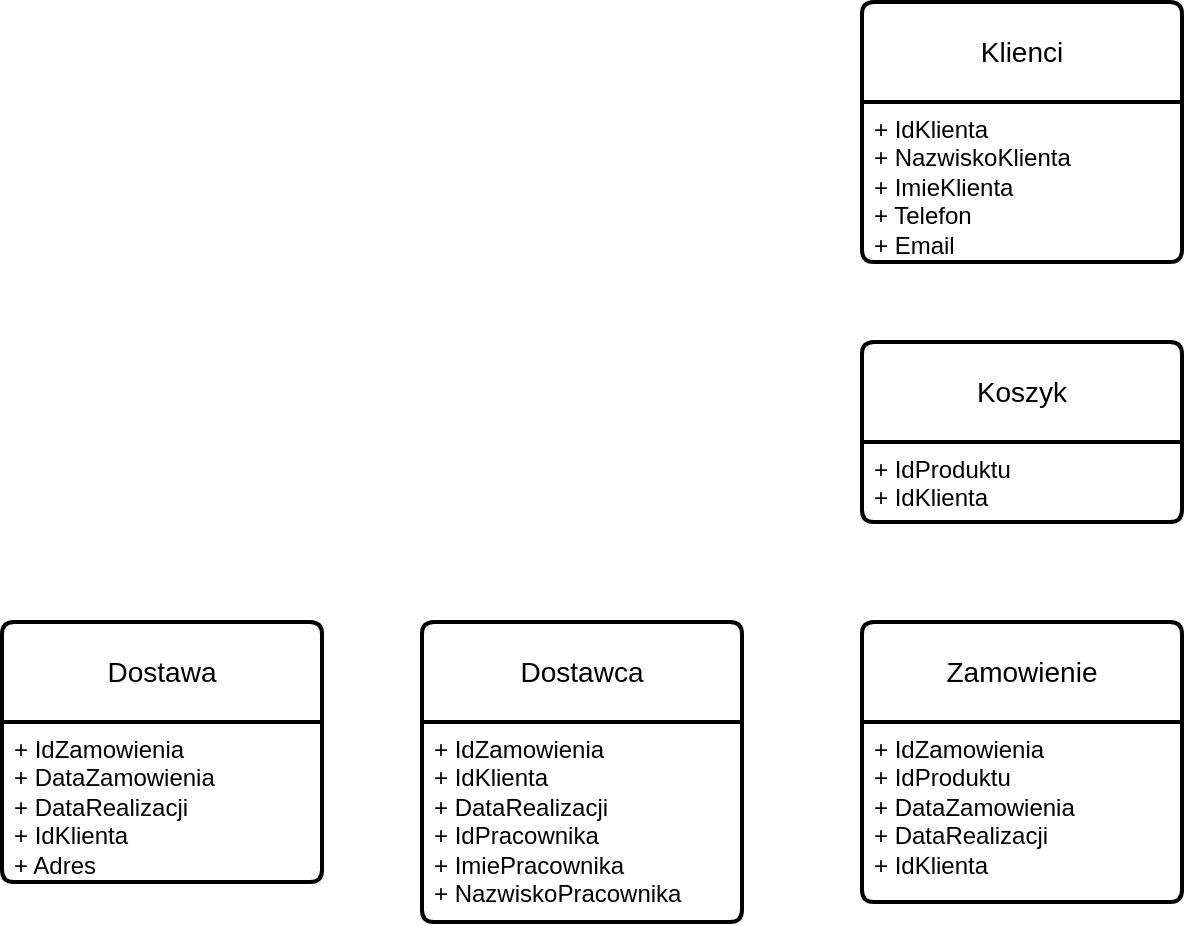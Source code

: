 <mxfile version="24.2.3" type="github">
  <diagram name="Strona-1" id="WkVspHhACQMJAxJm_E4U">
    <mxGraphModel dx="815" dy="468" grid="1" gridSize="10" guides="1" tooltips="1" connect="1" arrows="1" fold="1" page="1" pageScale="1" pageWidth="827" pageHeight="1169" math="0" shadow="0">
      <root>
        <mxCell id="0" />
        <mxCell id="1" parent="0" />
        <mxCell id="b4jzPHKlk284ow4nICsr-26" value="Zamowienie" style="swimlane;childLayout=stackLayout;horizontal=1;startSize=50;horizontalStack=0;rounded=1;fontSize=14;fontStyle=0;strokeWidth=2;resizeParent=0;resizeLast=1;shadow=0;dashed=0;align=center;arcSize=4;whiteSpace=wrap;html=1;" vertex="1" parent="1">
          <mxGeometry x="570" y="410" width="160" height="140" as="geometry" />
        </mxCell>
        <mxCell id="b4jzPHKlk284ow4nICsr-27" value="+ IdZamowienia&lt;div&gt;+ IdProduktu&lt;br&gt;+ DataZamowienia&lt;br&gt;+ DataRealizacji&lt;div&gt;+ IdKlienta&lt;/div&gt;&lt;/div&gt;" style="align=left;strokeColor=none;fillColor=none;spacingLeft=4;fontSize=12;verticalAlign=top;resizable=0;rotatable=0;part=1;html=1;" vertex="1" parent="b4jzPHKlk284ow4nICsr-26">
          <mxGeometry y="50" width="160" height="90" as="geometry" />
        </mxCell>
        <mxCell id="b4jzPHKlk284ow4nICsr-30" value="Klienci" style="swimlane;childLayout=stackLayout;horizontal=1;startSize=50;horizontalStack=0;rounded=1;fontSize=14;fontStyle=0;strokeWidth=2;resizeParent=0;resizeLast=1;shadow=0;dashed=0;align=center;arcSize=4;whiteSpace=wrap;html=1;" vertex="1" parent="1">
          <mxGeometry x="570" y="100" width="160" height="130" as="geometry" />
        </mxCell>
        <mxCell id="b4jzPHKlk284ow4nICsr-31" value="+ IdKlienta&lt;br&gt;+ NazwiskoKlienta&lt;br&gt;+ ImieKlienta&lt;div&gt;+ T&lt;span style=&quot;background-color: initial;&quot;&gt;elefon&lt;/span&gt;&lt;/div&gt;&lt;div&gt;+ Email&lt;/div&gt;&lt;div&gt;&lt;br&gt;&lt;/div&gt;" style="align=left;strokeColor=none;fillColor=none;spacingLeft=4;fontSize=12;verticalAlign=top;resizable=0;rotatable=0;part=1;html=1;" vertex="1" parent="b4jzPHKlk284ow4nICsr-30">
          <mxGeometry y="50" width="160" height="80" as="geometry" />
        </mxCell>
        <mxCell id="b4jzPHKlk284ow4nICsr-32" value="Dostawca" style="swimlane;childLayout=stackLayout;horizontal=1;startSize=50;horizontalStack=0;rounded=1;fontSize=14;fontStyle=0;strokeWidth=2;resizeParent=0;resizeLast=1;shadow=0;dashed=0;align=center;arcSize=4;whiteSpace=wrap;html=1;" vertex="1" parent="1">
          <mxGeometry x="350" y="410" width="160" height="150" as="geometry" />
        </mxCell>
        <mxCell id="b4jzPHKlk284ow4nICsr-33" value="+ IdZamowienia&lt;br&gt;+ IdKlienta&lt;br&gt;+ DataRealizacji&lt;div&gt;+ IdPracownika&lt;/div&gt;&lt;div&gt;+ ImiePracownika&lt;/div&gt;&lt;div&gt;+ NazwiskoPracownika&lt;/div&gt;" style="align=left;strokeColor=none;fillColor=none;spacingLeft=4;fontSize=12;verticalAlign=top;resizable=0;rotatable=0;part=1;html=1;" vertex="1" parent="b4jzPHKlk284ow4nICsr-32">
          <mxGeometry y="50" width="160" height="100" as="geometry" />
        </mxCell>
        <mxCell id="b4jzPHKlk284ow4nICsr-35" value="Koszyk" style="swimlane;childLayout=stackLayout;horizontal=1;startSize=50;horizontalStack=0;rounded=1;fontSize=14;fontStyle=0;strokeWidth=2;resizeParent=0;resizeLast=1;shadow=0;dashed=0;align=center;arcSize=4;whiteSpace=wrap;html=1;" vertex="1" parent="1">
          <mxGeometry x="570" y="270" width="160" height="90" as="geometry" />
        </mxCell>
        <mxCell id="b4jzPHKlk284ow4nICsr-36" value="+ IdProduktu&lt;br&gt;+ IdKlienta" style="align=left;strokeColor=none;fillColor=none;spacingLeft=4;fontSize=12;verticalAlign=top;resizable=0;rotatable=0;part=1;html=1;" vertex="1" parent="b4jzPHKlk284ow4nICsr-35">
          <mxGeometry y="50" width="160" height="40" as="geometry" />
        </mxCell>
        <mxCell id="b4jzPHKlk284ow4nICsr-39" value="Dostawa" style="swimlane;childLayout=stackLayout;horizontal=1;startSize=50;horizontalStack=0;rounded=1;fontSize=14;fontStyle=0;strokeWidth=2;resizeParent=0;resizeLast=1;shadow=0;dashed=0;align=center;arcSize=4;whiteSpace=wrap;html=1;" vertex="1" parent="1">
          <mxGeometry x="140" y="410" width="160" height="130" as="geometry" />
        </mxCell>
        <mxCell id="b4jzPHKlk284ow4nICsr-40" value="+ IdZamowienia&lt;br&gt;+ DataZamowienia&lt;br&gt;+ DataRealizacji&lt;div&gt;+ IdKlienta&lt;/div&gt;&lt;div&gt;+ Adres&amp;nbsp;&lt;/div&gt;" style="align=left;strokeColor=none;fillColor=none;spacingLeft=4;fontSize=12;verticalAlign=top;resizable=0;rotatable=0;part=1;html=1;" vertex="1" parent="b4jzPHKlk284ow4nICsr-39">
          <mxGeometry y="50" width="160" height="80" as="geometry" />
        </mxCell>
      </root>
    </mxGraphModel>
  </diagram>
</mxfile>
